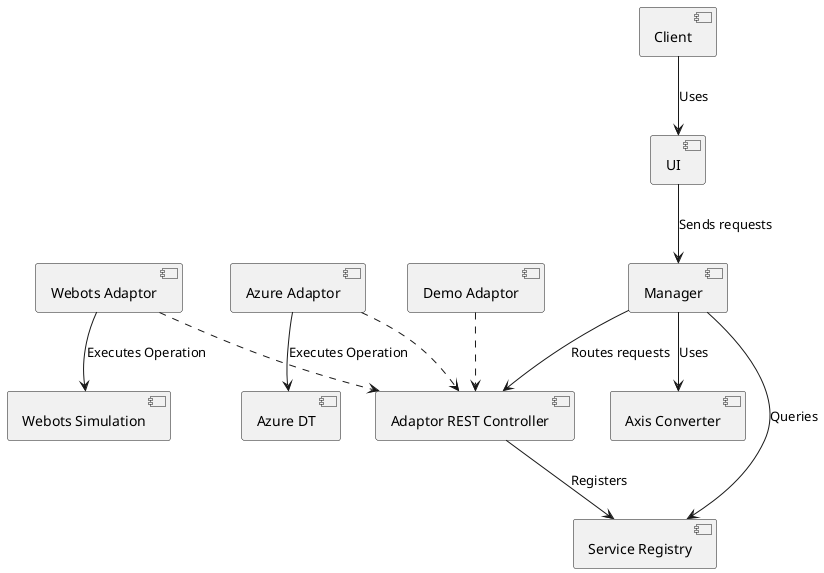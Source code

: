 @startuml
[Webots Adaptor] ..> [Adaptor REST Controller]
[Demo Adaptor] ..> [Adaptor REST Controller]
[Azure Adaptor] ..> [Adaptor REST Controller]
[Webots Simulation]
[Azure DT]
[Manager] --> [Service Registry] : Queries
[Manager] --> [Adaptor REST Controller] : Routes requests
[Adaptor REST Controller] --> [Service Registry] : Registers
[Webots Adaptor] --> [Webots Simulation] : Executes Operation
[Azure Adaptor] --> [Azure DT] : Executes Operation
[Manager] --> [Axis Converter] : Uses
[Client] --> [UI] : Uses
[UI] --> [Manager] : Sends requests

@enduml
